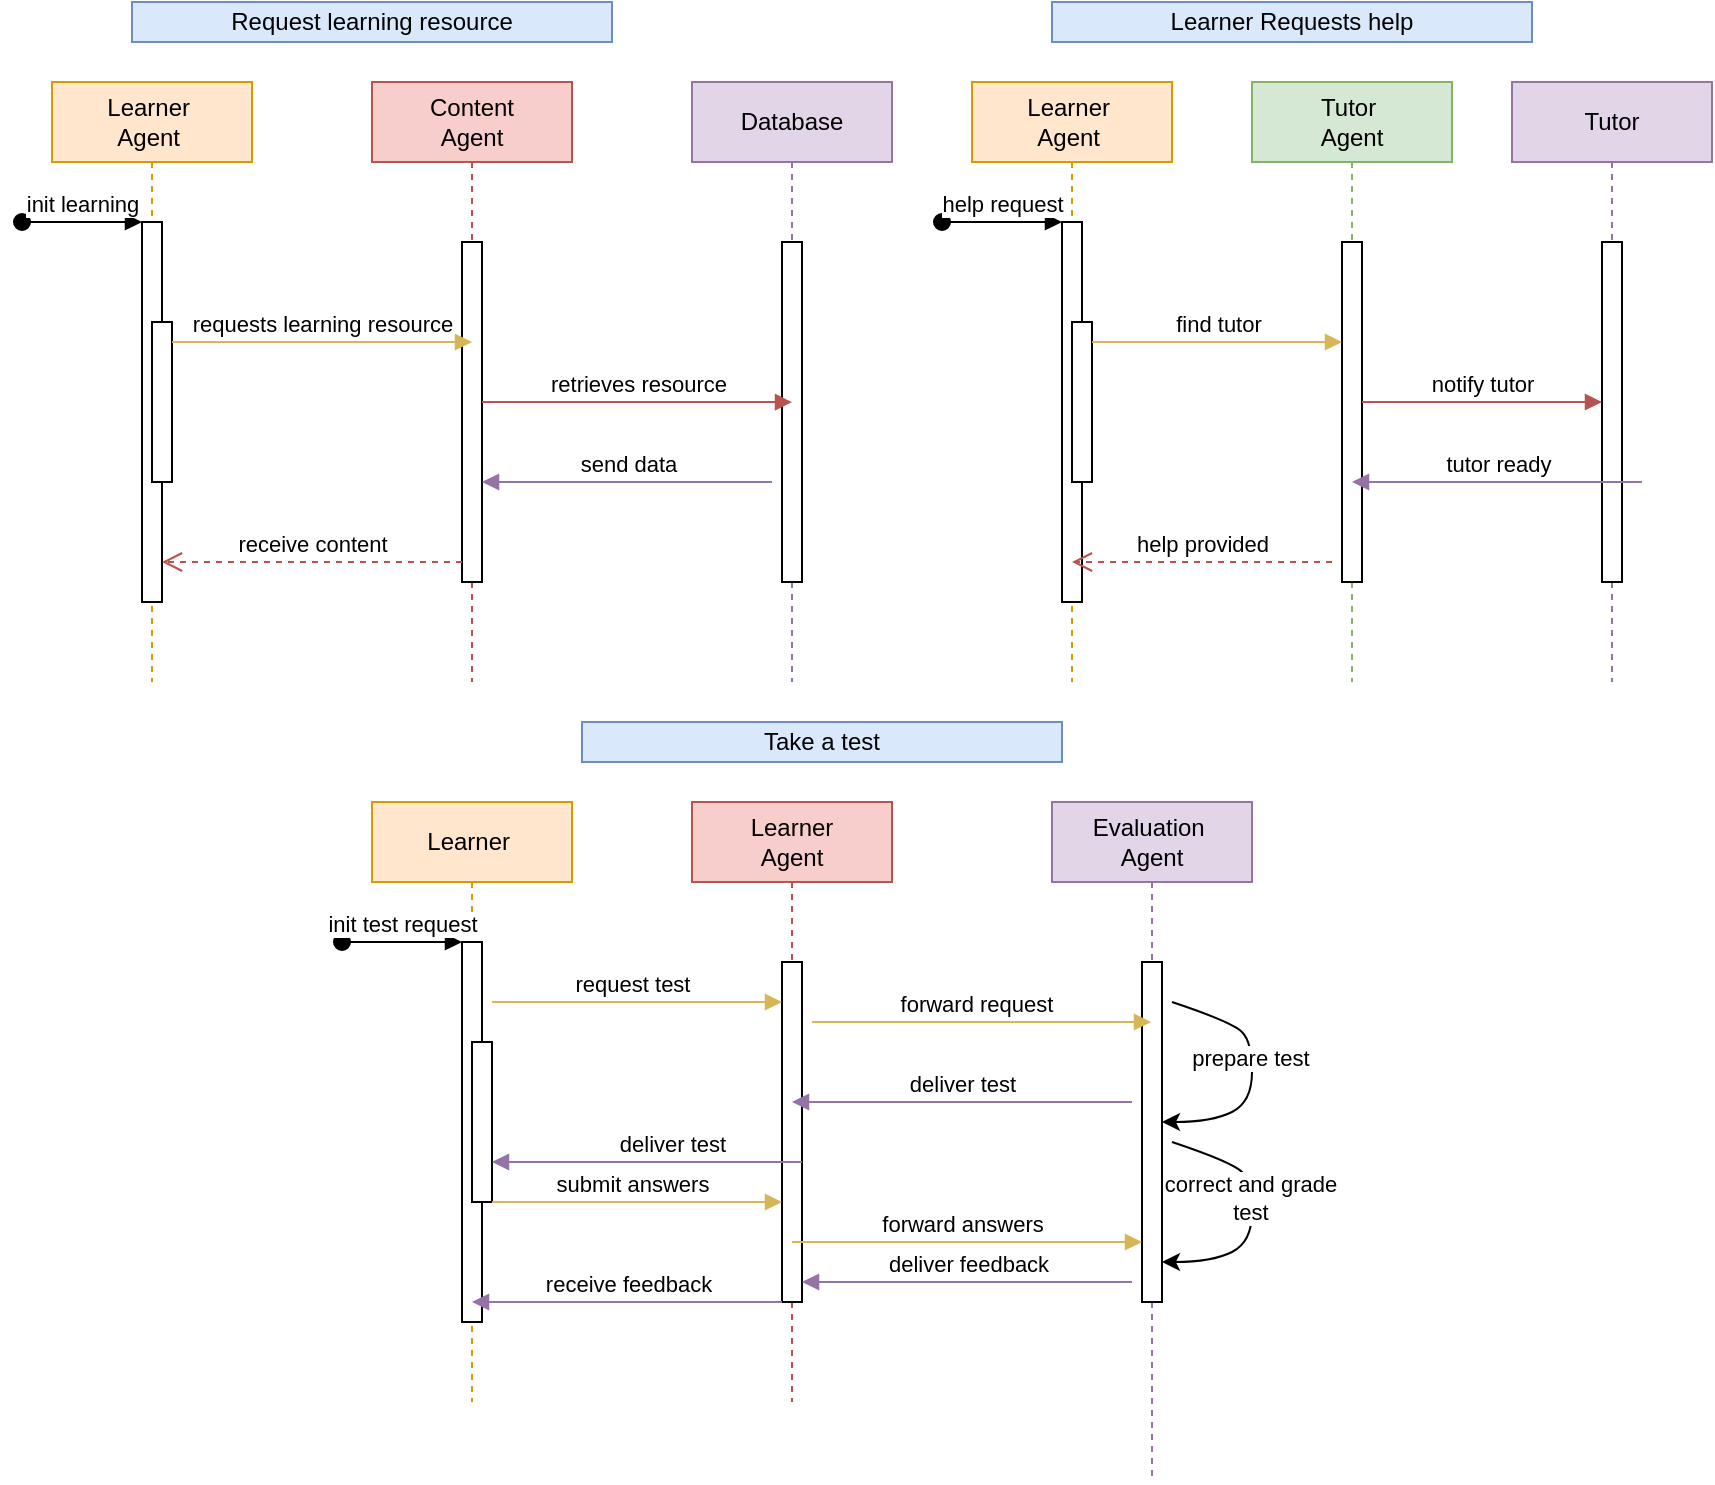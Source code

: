 <mxfile version="26.0.14">
  <diagram name="Page-1" id="2YBvvXClWsGukQMizWep">
    <mxGraphModel dx="880" dy="426" grid="1" gridSize="10" guides="1" tooltips="1" connect="1" arrows="1" fold="1" page="1" pageScale="1" pageWidth="850" pageHeight="1100" math="0" shadow="0">
      <root>
        <mxCell id="0" />
        <mxCell id="1" parent="0" />
        <mxCell id="aM9ryv3xv72pqoxQDRHE-1" value="Learner&amp;nbsp;&lt;div&gt;Agent&amp;nbsp;&lt;/div&gt;" style="shape=umlLifeline;perimeter=lifelinePerimeter;whiteSpace=wrap;html=1;container=0;dropTarget=0;collapsible=0;recursiveResize=0;outlineConnect=0;portConstraint=eastwest;newEdgeStyle={&quot;edgeStyle&quot;:&quot;elbowEdgeStyle&quot;,&quot;elbow&quot;:&quot;vertical&quot;,&quot;curved&quot;:0,&quot;rounded&quot;:0};fillColor=#ffe6cc;strokeColor=#d79b00;" parent="1" vertex="1">
          <mxGeometry x="40" y="40" width="100" height="300" as="geometry" />
        </mxCell>
        <mxCell id="aM9ryv3xv72pqoxQDRHE-2" value="" style="html=1;points=[];perimeter=orthogonalPerimeter;outlineConnect=0;targetShapes=umlLifeline;portConstraint=eastwest;newEdgeStyle={&quot;edgeStyle&quot;:&quot;elbowEdgeStyle&quot;,&quot;elbow&quot;:&quot;vertical&quot;,&quot;curved&quot;:0,&quot;rounded&quot;:0};" parent="aM9ryv3xv72pqoxQDRHE-1" vertex="1">
          <mxGeometry x="45" y="70" width="10" height="190" as="geometry" />
        </mxCell>
        <mxCell id="aM9ryv3xv72pqoxQDRHE-3" value="init learning" style="html=1;verticalAlign=bottom;startArrow=oval;endArrow=block;startSize=8;edgeStyle=elbowEdgeStyle;elbow=vertical;curved=0;rounded=0;" parent="aM9ryv3xv72pqoxQDRHE-1" target="aM9ryv3xv72pqoxQDRHE-2" edge="1">
          <mxGeometry relative="1" as="geometry">
            <mxPoint x="-15" y="70" as="sourcePoint" />
          </mxGeometry>
        </mxCell>
        <mxCell id="aM9ryv3xv72pqoxQDRHE-4" value="" style="html=1;points=[];perimeter=orthogonalPerimeter;outlineConnect=0;targetShapes=umlLifeline;portConstraint=eastwest;newEdgeStyle={&quot;edgeStyle&quot;:&quot;elbowEdgeStyle&quot;,&quot;elbow&quot;:&quot;vertical&quot;,&quot;curved&quot;:0,&quot;rounded&quot;:0};" parent="aM9ryv3xv72pqoxQDRHE-1" vertex="1">
          <mxGeometry x="50" y="120" width="10" height="80" as="geometry" />
        </mxCell>
        <mxCell id="aM9ryv3xv72pqoxQDRHE-5" value="Content&lt;div&gt;Agent&lt;/div&gt;" style="shape=umlLifeline;perimeter=lifelinePerimeter;whiteSpace=wrap;html=1;container=0;dropTarget=0;collapsible=0;recursiveResize=0;outlineConnect=0;portConstraint=eastwest;newEdgeStyle={&quot;edgeStyle&quot;:&quot;elbowEdgeStyle&quot;,&quot;elbow&quot;:&quot;vertical&quot;,&quot;curved&quot;:0,&quot;rounded&quot;:0};fillColor=#f8cecc;strokeColor=#b85450;" parent="1" vertex="1">
          <mxGeometry x="200" y="40" width="100" height="300" as="geometry" />
        </mxCell>
        <mxCell id="aM9ryv3xv72pqoxQDRHE-6" value="" style="html=1;points=[];perimeter=orthogonalPerimeter;outlineConnect=0;targetShapes=umlLifeline;portConstraint=eastwest;newEdgeStyle={&quot;edgeStyle&quot;:&quot;elbowEdgeStyle&quot;,&quot;elbow&quot;:&quot;vertical&quot;,&quot;curved&quot;:0,&quot;rounded&quot;:0};" parent="aM9ryv3xv72pqoxQDRHE-5" vertex="1">
          <mxGeometry x="45" y="80" width="10" height="170" as="geometry" />
        </mxCell>
        <mxCell id="aM9ryv3xv72pqoxQDRHE-7" value="requests learning resource" style="html=1;verticalAlign=bottom;endArrow=block;edgeStyle=elbowEdgeStyle;elbow=vertical;curved=0;rounded=0;entryX=0.5;entryY=0.294;entryDx=0;entryDy=0;entryPerimeter=0;fillColor=#fff2cc;strokeColor=#d6b656;" parent="1" target="aM9ryv3xv72pqoxQDRHE-6" edge="1">
          <mxGeometry relative="1" as="geometry">
            <mxPoint x="100" y="170" as="sourcePoint" />
            <Array as="points">
              <mxPoint x="185" y="170" />
            </Array>
            <mxPoint x="260" y="170" as="targetPoint" />
          </mxGeometry>
        </mxCell>
        <mxCell id="aM9ryv3xv72pqoxQDRHE-8" value="receive content" style="html=1;verticalAlign=bottom;endArrow=open;dashed=1;endSize=8;edgeStyle=elbowEdgeStyle;elbow=vertical;curved=0;rounded=0;fillColor=#f8cecc;strokeColor=#b85450;" parent="1" source="aM9ryv3xv72pqoxQDRHE-6" target="aM9ryv3xv72pqoxQDRHE-2" edge="1">
          <mxGeometry relative="1" as="geometry">
            <mxPoint x="195" y="205" as="targetPoint" />
            <Array as="points">
              <mxPoint x="190" y="280" />
            </Array>
          </mxGeometry>
        </mxCell>
        <mxCell id="-5zOkG9ArIua7RHwAJ0f-1" value="Database" style="shape=umlLifeline;perimeter=lifelinePerimeter;whiteSpace=wrap;html=1;container=0;dropTarget=0;collapsible=0;recursiveResize=0;outlineConnect=0;portConstraint=eastwest;newEdgeStyle={&quot;edgeStyle&quot;:&quot;elbowEdgeStyle&quot;,&quot;elbow&quot;:&quot;vertical&quot;,&quot;curved&quot;:0,&quot;rounded&quot;:0};fillColor=#e1d5e7;strokeColor=#9673a6;" vertex="1" parent="1">
          <mxGeometry x="360" y="40" width="100" height="300" as="geometry" />
        </mxCell>
        <mxCell id="-5zOkG9ArIua7RHwAJ0f-2" value="" style="html=1;points=[];perimeter=orthogonalPerimeter;outlineConnect=0;targetShapes=umlLifeline;portConstraint=eastwest;newEdgeStyle={&quot;edgeStyle&quot;:&quot;elbowEdgeStyle&quot;,&quot;elbow&quot;:&quot;vertical&quot;,&quot;curved&quot;:0,&quot;rounded&quot;:0};" vertex="1" parent="-5zOkG9ArIua7RHwAJ0f-1">
          <mxGeometry x="45" y="80" width="10" height="170" as="geometry" />
        </mxCell>
        <mxCell id="-5zOkG9ArIua7RHwAJ0f-4" value="retrieves resource" style="html=1;verticalAlign=bottom;endArrow=block;edgeStyle=elbowEdgeStyle;elbow=horizontal;curved=0;rounded=0;fillColor=#f8cecc;strokeColor=#b85450;entryX=0.5;entryY=0.471;entryDx=0;entryDy=0;entryPerimeter=0;" edge="1" parent="1" source="aM9ryv3xv72pqoxQDRHE-6" target="-5zOkG9ArIua7RHwAJ0f-2">
          <mxGeometry relative="1" as="geometry">
            <mxPoint x="270" y="200" as="sourcePoint" />
            <Array as="points">
              <mxPoint x="355" y="200" />
            </Array>
            <mxPoint x="400" y="200" as="targetPoint" />
          </mxGeometry>
        </mxCell>
        <mxCell id="-5zOkG9ArIua7RHwAJ0f-5" value="send data" style="html=1;verticalAlign=bottom;endArrow=block;edgeStyle=elbowEdgeStyle;elbow=vertical;curved=0;rounded=0;fillColor=#e1d5e7;strokeColor=#9673a6;" edge="1" parent="1" target="aM9ryv3xv72pqoxQDRHE-6">
          <mxGeometry relative="1" as="geometry">
            <mxPoint x="400" y="240" as="sourcePoint" />
            <Array as="points">
              <mxPoint x="370" y="240" />
            </Array>
            <mxPoint x="275" y="240" as="targetPoint" />
          </mxGeometry>
        </mxCell>
        <mxCell id="-5zOkG9ArIua7RHwAJ0f-8" value="Request learning resource" style="rounded=0;whiteSpace=wrap;html=1;fillColor=#dae8fc;strokeColor=#6c8ebf;" vertex="1" parent="1">
          <mxGeometry x="80" width="240" height="20" as="geometry" />
        </mxCell>
        <mxCell id="-5zOkG9ArIua7RHwAJ0f-9" value="Learner Requests help" style="rounded=0;whiteSpace=wrap;html=1;fillColor=#dae8fc;strokeColor=#6c8ebf;" vertex="1" parent="1">
          <mxGeometry x="540" width="240" height="20" as="geometry" />
        </mxCell>
        <mxCell id="-5zOkG9ArIua7RHwAJ0f-12" value="Learner&amp;nbsp;&lt;div&gt;Agent&amp;nbsp;&lt;/div&gt;" style="shape=umlLifeline;perimeter=lifelinePerimeter;whiteSpace=wrap;html=1;container=0;dropTarget=0;collapsible=0;recursiveResize=0;outlineConnect=0;portConstraint=eastwest;newEdgeStyle={&quot;edgeStyle&quot;:&quot;elbowEdgeStyle&quot;,&quot;elbow&quot;:&quot;vertical&quot;,&quot;curved&quot;:0,&quot;rounded&quot;:0};fillColor=#ffe6cc;strokeColor=#d79b00;" vertex="1" parent="1">
          <mxGeometry x="500" y="40" width="100" height="300" as="geometry" />
        </mxCell>
        <mxCell id="-5zOkG9ArIua7RHwAJ0f-13" value="" style="html=1;points=[];perimeter=orthogonalPerimeter;outlineConnect=0;targetShapes=umlLifeline;portConstraint=eastwest;newEdgeStyle={&quot;edgeStyle&quot;:&quot;elbowEdgeStyle&quot;,&quot;elbow&quot;:&quot;vertical&quot;,&quot;curved&quot;:0,&quot;rounded&quot;:0};" vertex="1" parent="-5zOkG9ArIua7RHwAJ0f-12">
          <mxGeometry x="45" y="70" width="10" height="190" as="geometry" />
        </mxCell>
        <mxCell id="-5zOkG9ArIua7RHwAJ0f-14" value="help request" style="html=1;verticalAlign=bottom;startArrow=oval;endArrow=block;startSize=8;edgeStyle=elbowEdgeStyle;elbow=vertical;curved=0;rounded=0;" edge="1" parent="-5zOkG9ArIua7RHwAJ0f-12" target="-5zOkG9ArIua7RHwAJ0f-13">
          <mxGeometry relative="1" as="geometry">
            <mxPoint x="-15" y="70" as="sourcePoint" />
          </mxGeometry>
        </mxCell>
        <mxCell id="-5zOkG9ArIua7RHwAJ0f-15" value="" style="html=1;points=[];perimeter=orthogonalPerimeter;outlineConnect=0;targetShapes=umlLifeline;portConstraint=eastwest;newEdgeStyle={&quot;edgeStyle&quot;:&quot;elbowEdgeStyle&quot;,&quot;elbow&quot;:&quot;vertical&quot;,&quot;curved&quot;:0,&quot;rounded&quot;:0};" vertex="1" parent="-5zOkG9ArIua7RHwAJ0f-12">
          <mxGeometry x="50" y="120" width="10" height="80" as="geometry" />
        </mxCell>
        <mxCell id="-5zOkG9ArIua7RHwAJ0f-16" value="Tutor&amp;nbsp;&lt;div&gt;Agent&lt;/div&gt;" style="shape=umlLifeline;perimeter=lifelinePerimeter;whiteSpace=wrap;html=1;container=0;dropTarget=0;collapsible=0;recursiveResize=0;outlineConnect=0;portConstraint=eastwest;newEdgeStyle={&quot;edgeStyle&quot;:&quot;elbowEdgeStyle&quot;,&quot;elbow&quot;:&quot;vertical&quot;,&quot;curved&quot;:0,&quot;rounded&quot;:0};fillColor=#d5e8d4;strokeColor=#82b366;" vertex="1" parent="1">
          <mxGeometry x="640" y="40" width="100" height="300" as="geometry" />
        </mxCell>
        <mxCell id="-5zOkG9ArIua7RHwAJ0f-17" value="" style="html=1;points=[];perimeter=orthogonalPerimeter;outlineConnect=0;targetShapes=umlLifeline;portConstraint=eastwest;newEdgeStyle={&quot;edgeStyle&quot;:&quot;elbowEdgeStyle&quot;,&quot;elbow&quot;:&quot;vertical&quot;,&quot;curved&quot;:0,&quot;rounded&quot;:0};" vertex="1" parent="-5zOkG9ArIua7RHwAJ0f-16">
          <mxGeometry x="45" y="80" width="10" height="170" as="geometry" />
        </mxCell>
        <mxCell id="-5zOkG9ArIua7RHwAJ0f-18" value="Tutor" style="shape=umlLifeline;perimeter=lifelinePerimeter;whiteSpace=wrap;html=1;container=0;dropTarget=0;collapsible=0;recursiveResize=0;outlineConnect=0;portConstraint=eastwest;newEdgeStyle={&quot;edgeStyle&quot;:&quot;elbowEdgeStyle&quot;,&quot;elbow&quot;:&quot;vertical&quot;,&quot;curved&quot;:0,&quot;rounded&quot;:0};fillColor=#e1d5e7;strokeColor=#9673a6;" vertex="1" parent="1">
          <mxGeometry x="770" y="40" width="100" height="300" as="geometry" />
        </mxCell>
        <mxCell id="-5zOkG9ArIua7RHwAJ0f-19" value="" style="html=1;points=[];perimeter=orthogonalPerimeter;outlineConnect=0;targetShapes=umlLifeline;portConstraint=eastwest;newEdgeStyle={&quot;edgeStyle&quot;:&quot;elbowEdgeStyle&quot;,&quot;elbow&quot;:&quot;vertical&quot;,&quot;curved&quot;:0,&quot;rounded&quot;:0};" vertex="1" parent="-5zOkG9ArIua7RHwAJ0f-18">
          <mxGeometry x="45" y="80" width="10" height="170" as="geometry" />
        </mxCell>
        <mxCell id="-5zOkG9ArIua7RHwAJ0f-20" value="find tutor" style="html=1;verticalAlign=bottom;endArrow=block;edgeStyle=elbowEdgeStyle;elbow=vertical;curved=0;rounded=0;fillColor=#fff2cc;strokeColor=#d6b656;" edge="1" parent="1">
          <mxGeometry relative="1" as="geometry">
            <mxPoint x="560" y="170" as="sourcePoint" />
            <Array as="points">
              <mxPoint x="635" y="170" />
            </Array>
            <mxPoint x="685" y="170" as="targetPoint" />
          </mxGeometry>
        </mxCell>
        <mxCell id="-5zOkG9ArIua7RHwAJ0f-21" value="notify tutor" style="html=1;verticalAlign=bottom;endArrow=block;edgeStyle=elbowEdgeStyle;elbow=horizontal;curved=0;rounded=0;fillColor=#f8cecc;strokeColor=#b85450;" edge="1" parent="1">
          <mxGeometry relative="1" as="geometry">
            <mxPoint x="695" y="200" as="sourcePoint" />
            <Array as="points">
              <mxPoint x="795" y="200" />
            </Array>
            <mxPoint x="815" y="200" as="targetPoint" />
          </mxGeometry>
        </mxCell>
        <mxCell id="-5zOkG9ArIua7RHwAJ0f-22" value="tutor ready" style="html=1;verticalAlign=bottom;endArrow=block;edgeStyle=elbowEdgeStyle;elbow=vertical;curved=0;rounded=0;fillColor=#e1d5e7;strokeColor=#9673a6;" edge="1" parent="1">
          <mxGeometry relative="1" as="geometry">
            <mxPoint x="835" y="240" as="sourcePoint" />
            <Array as="points">
              <mxPoint x="805" y="240" />
            </Array>
            <mxPoint x="690" y="240" as="targetPoint" />
          </mxGeometry>
        </mxCell>
        <mxCell id="-5zOkG9ArIua7RHwAJ0f-23" value="help provided" style="html=1;verticalAlign=bottom;endArrow=open;dashed=1;endSize=8;edgeStyle=elbowEdgeStyle;elbow=vertical;curved=0;rounded=0;fillColor=#f8cecc;strokeColor=#b85450;" edge="1" parent="1" target="-5zOkG9ArIua7RHwAJ0f-12">
          <mxGeometry relative="1" as="geometry">
            <mxPoint x="580" y="280" as="targetPoint" />
            <Array as="points">
              <mxPoint x="645" y="280" />
            </Array>
            <mxPoint x="680" y="280" as="sourcePoint" />
          </mxGeometry>
        </mxCell>
        <mxCell id="-5zOkG9ArIua7RHwAJ0f-24" value="Take a test" style="rounded=0;whiteSpace=wrap;html=1;fillColor=#dae8fc;strokeColor=#6c8ebf;" vertex="1" parent="1">
          <mxGeometry x="305" y="360" width="240" height="20" as="geometry" />
        </mxCell>
        <mxCell id="-5zOkG9ArIua7RHwAJ0f-25" value="Learner&lt;span style=&quot;background-color: transparent; color: light-dark(rgb(0, 0, 0), rgb(255, 255, 255));&quot;&gt;&amp;nbsp;&lt;/span&gt;" style="shape=umlLifeline;perimeter=lifelinePerimeter;whiteSpace=wrap;html=1;container=0;dropTarget=0;collapsible=0;recursiveResize=0;outlineConnect=0;portConstraint=eastwest;newEdgeStyle={&quot;edgeStyle&quot;:&quot;elbowEdgeStyle&quot;,&quot;elbow&quot;:&quot;vertical&quot;,&quot;curved&quot;:0,&quot;rounded&quot;:0};fillColor=#ffe6cc;strokeColor=#d79b00;" vertex="1" parent="1">
          <mxGeometry x="200" y="400" width="100" height="300" as="geometry" />
        </mxCell>
        <mxCell id="-5zOkG9ArIua7RHwAJ0f-26" value="" style="html=1;points=[];perimeter=orthogonalPerimeter;outlineConnect=0;targetShapes=umlLifeline;portConstraint=eastwest;newEdgeStyle={&quot;edgeStyle&quot;:&quot;elbowEdgeStyle&quot;,&quot;elbow&quot;:&quot;vertical&quot;,&quot;curved&quot;:0,&quot;rounded&quot;:0};" vertex="1" parent="-5zOkG9ArIua7RHwAJ0f-25">
          <mxGeometry x="45" y="70" width="10" height="190" as="geometry" />
        </mxCell>
        <mxCell id="-5zOkG9ArIua7RHwAJ0f-27" value="init test request" style="html=1;verticalAlign=bottom;startArrow=oval;endArrow=block;startSize=8;edgeStyle=elbowEdgeStyle;elbow=vertical;curved=0;rounded=0;" edge="1" parent="-5zOkG9ArIua7RHwAJ0f-25" target="-5zOkG9ArIua7RHwAJ0f-26">
          <mxGeometry relative="1" as="geometry">
            <mxPoint x="-15" y="70" as="sourcePoint" />
          </mxGeometry>
        </mxCell>
        <mxCell id="-5zOkG9ArIua7RHwAJ0f-28" value="" style="html=1;points=[];perimeter=orthogonalPerimeter;outlineConnect=0;targetShapes=umlLifeline;portConstraint=eastwest;newEdgeStyle={&quot;edgeStyle&quot;:&quot;elbowEdgeStyle&quot;,&quot;elbow&quot;:&quot;vertical&quot;,&quot;curved&quot;:0,&quot;rounded&quot;:0};" vertex="1" parent="-5zOkG9ArIua7RHwAJ0f-25">
          <mxGeometry x="50" y="120" width="10" height="80" as="geometry" />
        </mxCell>
        <mxCell id="-5zOkG9ArIua7RHwAJ0f-29" value="Learner&lt;div&gt;Agent&lt;/div&gt;" style="shape=umlLifeline;perimeter=lifelinePerimeter;whiteSpace=wrap;html=1;container=0;dropTarget=0;collapsible=0;recursiveResize=0;outlineConnect=0;portConstraint=eastwest;newEdgeStyle={&quot;edgeStyle&quot;:&quot;elbowEdgeStyle&quot;,&quot;elbow&quot;:&quot;vertical&quot;,&quot;curved&quot;:0,&quot;rounded&quot;:0};fillColor=#f8cecc;strokeColor=#b85450;" vertex="1" parent="1">
          <mxGeometry x="360" y="400" width="100" height="300" as="geometry" />
        </mxCell>
        <mxCell id="-5zOkG9ArIua7RHwAJ0f-30" value="" style="html=1;points=[];perimeter=orthogonalPerimeter;outlineConnect=0;targetShapes=umlLifeline;portConstraint=eastwest;newEdgeStyle={&quot;edgeStyle&quot;:&quot;elbowEdgeStyle&quot;,&quot;elbow&quot;:&quot;vertical&quot;,&quot;curved&quot;:0,&quot;rounded&quot;:0};" vertex="1" parent="-5zOkG9ArIua7RHwAJ0f-29">
          <mxGeometry x="45" y="80" width="10" height="170" as="geometry" />
        </mxCell>
        <mxCell id="-5zOkG9ArIua7RHwAJ0f-31" value="Evaluation&amp;nbsp;&lt;div&gt;Agent&lt;/div&gt;" style="shape=umlLifeline;perimeter=lifelinePerimeter;whiteSpace=wrap;html=1;container=0;dropTarget=0;collapsible=0;recursiveResize=0;outlineConnect=0;portConstraint=eastwest;newEdgeStyle={&quot;edgeStyle&quot;:&quot;elbowEdgeStyle&quot;,&quot;elbow&quot;:&quot;vertical&quot;,&quot;curved&quot;:0,&quot;rounded&quot;:0};fillColor=#e1d5e7;strokeColor=#9673a6;" vertex="1" parent="1">
          <mxGeometry x="540" y="400" width="100" height="340" as="geometry" />
        </mxCell>
        <mxCell id="-5zOkG9ArIua7RHwAJ0f-32" value="" style="html=1;points=[];perimeter=orthogonalPerimeter;outlineConnect=0;targetShapes=umlLifeline;portConstraint=eastwest;newEdgeStyle={&quot;edgeStyle&quot;:&quot;elbowEdgeStyle&quot;,&quot;elbow&quot;:&quot;vertical&quot;,&quot;curved&quot;:0,&quot;rounded&quot;:0};" vertex="1" parent="-5zOkG9ArIua7RHwAJ0f-31">
          <mxGeometry x="45" y="80" width="10" height="170" as="geometry" />
        </mxCell>
        <mxCell id="-5zOkG9ArIua7RHwAJ0f-33" value="request test" style="html=1;verticalAlign=bottom;endArrow=block;edgeStyle=elbowEdgeStyle;elbow=vertical;curved=0;rounded=0;fillColor=#fff2cc;strokeColor=#d6b656;" edge="1" parent="1" target="-5zOkG9ArIua7RHwAJ0f-30">
          <mxGeometry x="-0.035" relative="1" as="geometry">
            <mxPoint x="260" y="500" as="sourcePoint" />
            <Array as="points">
              <mxPoint x="345" y="500" />
            </Array>
            <mxPoint x="400" y="500" as="targetPoint" />
            <mxPoint as="offset" />
          </mxGeometry>
        </mxCell>
        <mxCell id="-5zOkG9ArIua7RHwAJ0f-34" value="forward request" style="html=1;verticalAlign=bottom;endArrow=block;edgeStyle=elbowEdgeStyle;elbow=vertical;curved=0;rounded=0;fillColor=#fff2cc;strokeColor=#d6b656;" edge="1" parent="1" target="-5zOkG9ArIua7RHwAJ0f-31">
          <mxGeometry x="-0.035" relative="1" as="geometry">
            <mxPoint x="420" y="510" as="sourcePoint" />
            <Array as="points">
              <mxPoint x="505" y="510" />
            </Array>
            <mxPoint x="565" y="510" as="targetPoint" />
            <mxPoint as="offset" />
          </mxGeometry>
        </mxCell>
        <mxCell id="-5zOkG9ArIua7RHwAJ0f-36" value="" style="curved=1;endArrow=classic;html=1;rounded=0;" edge="1" parent="1" target="-5zOkG9ArIua7RHwAJ0f-32">
          <mxGeometry width="50" height="50" relative="1" as="geometry">
            <mxPoint x="600" y="500" as="sourcePoint" />
            <mxPoint x="589.5" y="600" as="targetPoint" />
            <Array as="points">
              <mxPoint x="630" y="510" />
              <mxPoint x="640" y="520" />
              <mxPoint x="640" y="550" />
              <mxPoint x="620" y="560" />
            </Array>
          </mxGeometry>
        </mxCell>
        <mxCell id="-5zOkG9ArIua7RHwAJ0f-37" value="prepare test" style="edgeLabel;html=1;align=center;verticalAlign=middle;resizable=0;points=[];" vertex="1" connectable="0" parent="-5zOkG9ArIua7RHwAJ0f-36">
          <mxGeometry x="-0.127" y="-1" relative="1" as="geometry">
            <mxPoint as="offset" />
          </mxGeometry>
        </mxCell>
        <mxCell id="-5zOkG9ArIua7RHwAJ0f-38" value="deliver test" style="html=1;verticalAlign=bottom;endArrow=block;edgeStyle=elbowEdgeStyle;elbow=vertical;curved=0;rounded=0;fillColor=#e1d5e7;strokeColor=#9673a6;" edge="1" parent="1" target="-5zOkG9ArIua7RHwAJ0f-29">
          <mxGeometry relative="1" as="geometry">
            <mxPoint x="580" y="550" as="sourcePoint" />
            <Array as="points">
              <mxPoint x="565" y="550" />
            </Array>
            <mxPoint x="450" y="550" as="targetPoint" />
          </mxGeometry>
        </mxCell>
        <mxCell id="-5zOkG9ArIua7RHwAJ0f-39" value="deliver test" style="html=1;verticalAlign=bottom;endArrow=block;edgeStyle=elbowEdgeStyle;elbow=vertical;curved=0;rounded=0;fillColor=#e1d5e7;strokeColor=#9673a6;" edge="1" parent="1">
          <mxGeometry relative="1" as="geometry">
            <mxPoint x="390" y="580" as="sourcePoint" />
            <Array as="points">
              <mxPoint x="415" y="580" />
            </Array>
            <mxPoint x="260" y="580" as="targetPoint" />
          </mxGeometry>
        </mxCell>
        <mxCell id="-5zOkG9ArIua7RHwAJ0f-40" value="submit answers" style="html=1;verticalAlign=bottom;endArrow=block;edgeStyle=elbowEdgeStyle;elbow=vertical;curved=0;rounded=0;fillColor=#fff2cc;strokeColor=#d6b656;" edge="1" parent="1">
          <mxGeometry x="-0.035" relative="1" as="geometry">
            <mxPoint x="260" y="600" as="sourcePoint" />
            <Array as="points">
              <mxPoint x="345" y="600" />
            </Array>
            <mxPoint x="405" y="600" as="targetPoint" />
            <mxPoint as="offset" />
          </mxGeometry>
        </mxCell>
        <mxCell id="-5zOkG9ArIua7RHwAJ0f-41" value="forward answers" style="html=1;verticalAlign=bottom;endArrow=block;edgeStyle=elbowEdgeStyle;elbow=vertical;curved=0;rounded=0;fillColor=#fff2cc;strokeColor=#d6b656;" edge="1" parent="1" target="-5zOkG9ArIua7RHwAJ0f-32">
          <mxGeometry x="-0.035" relative="1" as="geometry">
            <mxPoint x="410" y="620" as="sourcePoint" />
            <Array as="points">
              <mxPoint x="495" y="620" />
            </Array>
            <mxPoint x="580" y="620" as="targetPoint" />
            <mxPoint as="offset" />
          </mxGeometry>
        </mxCell>
        <mxCell id="-5zOkG9ArIua7RHwAJ0f-42" value="" style="curved=1;endArrow=classic;html=1;rounded=0;" edge="1" parent="1">
          <mxGeometry width="50" height="50" relative="1" as="geometry">
            <mxPoint x="600" y="570" as="sourcePoint" />
            <mxPoint x="595" y="630" as="targetPoint" />
            <Array as="points">
              <mxPoint x="630" y="580" />
              <mxPoint x="640" y="590" />
              <mxPoint x="640" y="620" />
              <mxPoint x="620" y="630" />
            </Array>
          </mxGeometry>
        </mxCell>
        <mxCell id="-5zOkG9ArIua7RHwAJ0f-43" value="correct and grade&lt;div&gt;test&lt;/div&gt;" style="edgeLabel;html=1;align=center;verticalAlign=middle;resizable=0;points=[];" vertex="1" connectable="0" parent="-5zOkG9ArIua7RHwAJ0f-42">
          <mxGeometry x="-0.127" y="-1" relative="1" as="geometry">
            <mxPoint as="offset" />
          </mxGeometry>
        </mxCell>
        <mxCell id="-5zOkG9ArIua7RHwAJ0f-44" value="deliver feedback" style="html=1;verticalAlign=bottom;endArrow=block;edgeStyle=elbowEdgeStyle;elbow=vertical;curved=0;rounded=0;fillColor=#e1d5e7;strokeColor=#9673a6;" edge="1" parent="1" target="-5zOkG9ArIua7RHwAJ0f-30">
          <mxGeometry relative="1" as="geometry">
            <mxPoint x="580" y="640" as="sourcePoint" />
            <Array as="points">
              <mxPoint x="565" y="640" />
            </Array>
            <mxPoint x="420" y="640" as="targetPoint" />
          </mxGeometry>
        </mxCell>
        <mxCell id="-5zOkG9ArIua7RHwAJ0f-45" value="receive feedback" style="html=1;verticalAlign=bottom;endArrow=block;edgeStyle=elbowEdgeStyle;elbow=vertical;curved=0;rounded=0;fillColor=#e1d5e7;strokeColor=#9673a6;" edge="1" parent="1" target="-5zOkG9ArIua7RHwAJ0f-25">
          <mxGeometry relative="1" as="geometry">
            <mxPoint x="405" y="650" as="sourcePoint" />
            <Array as="points">
              <mxPoint x="390" y="650" />
            </Array>
            <mxPoint x="270" y="650" as="targetPoint" />
          </mxGeometry>
        </mxCell>
      </root>
    </mxGraphModel>
  </diagram>
</mxfile>
